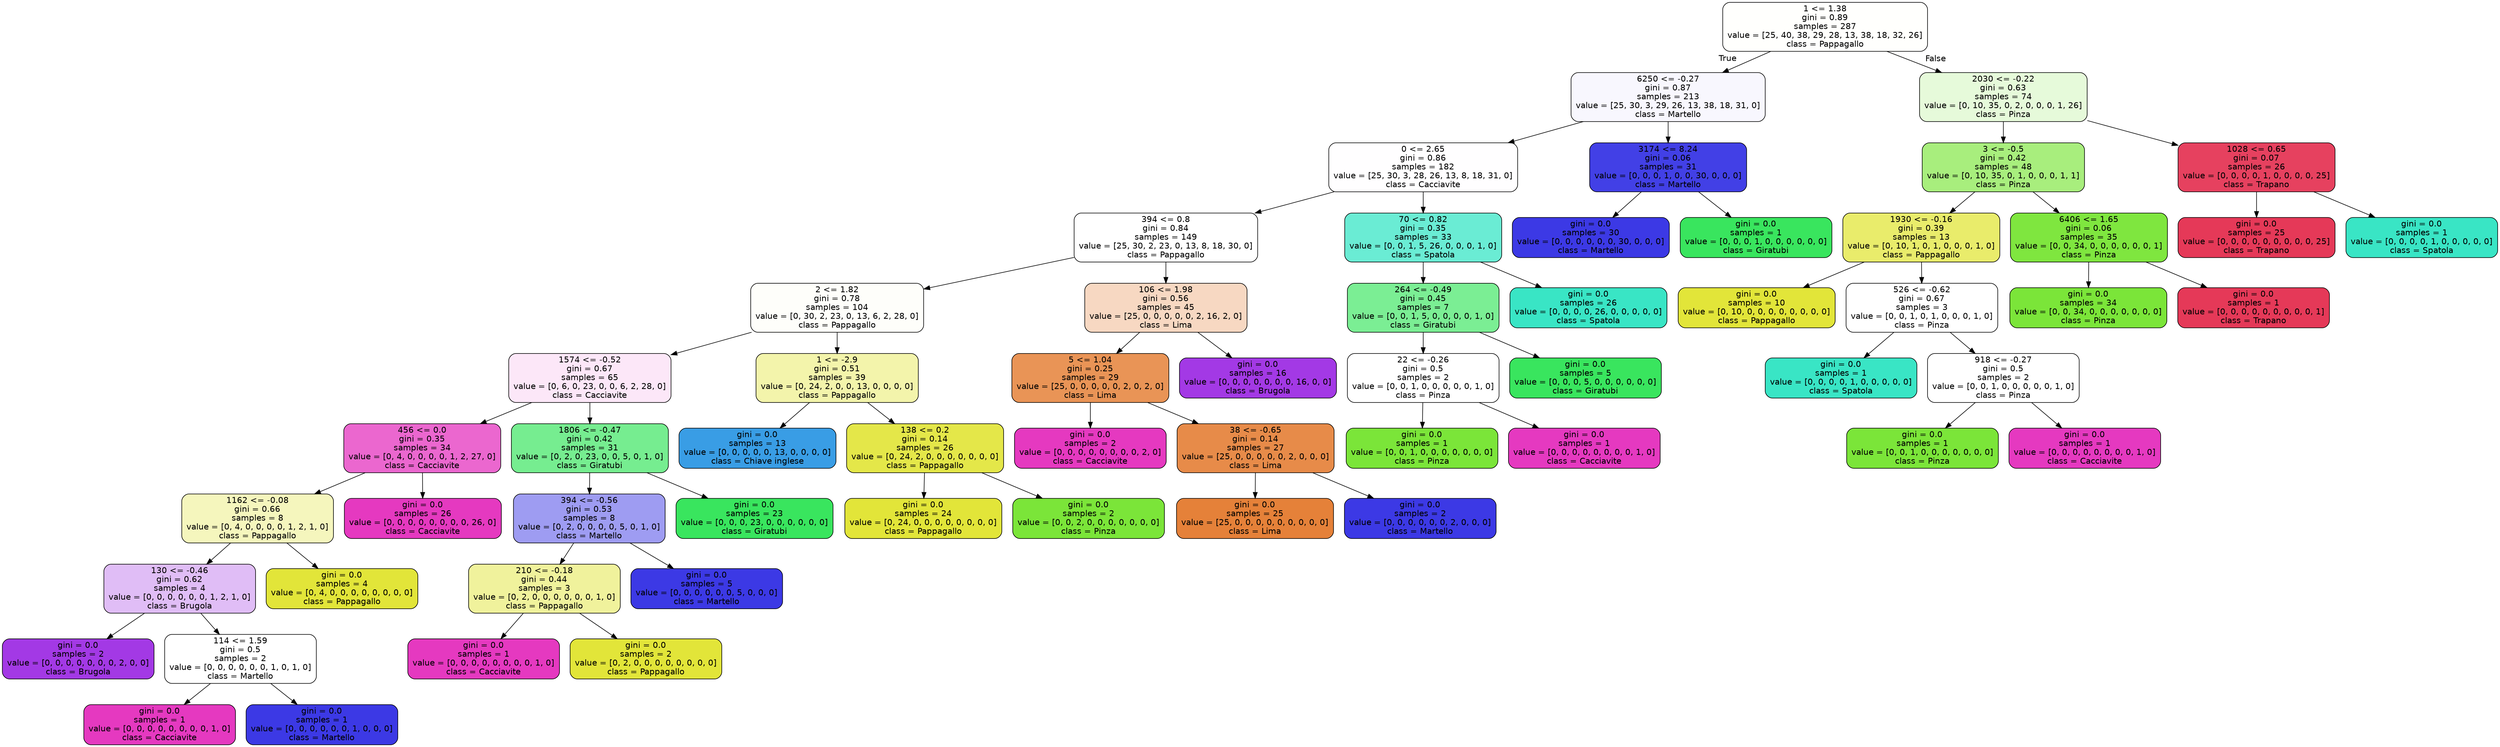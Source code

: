 digraph Tree {
node [shape=box, style="filled, rounded", color="black", fontname="helvetica"] ;
edge [fontname="helvetica"] ;
0 [label="1 <= 1.38\ngini = 0.89\nsamples = 287\nvalue = [25, 40, 38, 29, 28, 13, 38, 18, 32, 26]\nclass = Pappagallo", fillcolor="#fffffd"] ;
1 [label="6250 <= -0.27\ngini = 0.87\nsamples = 213\nvalue = [25, 30, 3, 29, 26, 13, 38, 18, 31, 0]\nclass = Martello", fillcolor="#f8f7fe"] ;
0 -> 1 [labeldistance=2.5, labelangle=45, headlabel="True"] ;
2 [label="0 <= 2.65\ngini = 0.86\nsamples = 182\nvalue = [25, 30, 3, 28, 26, 13, 8, 18, 31, 0]\nclass = Cacciavite", fillcolor="#fffeff"] ;
1 -> 2 ;
3 [label="394 <= 0.8\ngini = 0.84\nsamples = 149\nvalue = [25, 30, 2, 23, 0, 13, 8, 18, 30, 0]\nclass = Pappagallo", fillcolor="#ffffff"] ;
2 -> 3 ;
4 [label="2 <= 1.82\ngini = 0.78\nsamples = 104\nvalue = [0, 30, 2, 23, 0, 13, 6, 2, 28, 0]\nclass = Pappagallo", fillcolor="#fefefa"] ;
3 -> 4 ;
5 [label="1574 <= -0.52\ngini = 0.67\nsamples = 65\nvalue = [0, 6, 0, 23, 0, 0, 6, 2, 28, 0]\nclass = Cacciavite", fillcolor="#fce7f8"] ;
4 -> 5 ;
6 [label="456 <= 0.0\ngini = 0.35\nsamples = 34\nvalue = [0, 4, 0, 0, 0, 0, 1, 2, 27, 0]\nclass = Cacciavite", fillcolor="#eb67cf"] ;
5 -> 6 ;
7 [label="1162 <= -0.08\ngini = 0.66\nsamples = 8\nvalue = [0, 4, 0, 0, 0, 0, 1, 2, 1, 0]\nclass = Pappagallo", fillcolor="#f5f6bd"] ;
6 -> 7 ;
8 [label="130 <= -0.46\ngini = 0.62\nsamples = 4\nvalue = [0, 0, 0, 0, 0, 0, 1, 2, 1, 0]\nclass = Brugola", fillcolor="#e0bdf6"] ;
7 -> 8 ;
9 [label="gini = 0.0\nsamples = 2\nvalue = [0, 0, 0, 0, 0, 0, 0, 2, 0, 0]\nclass = Brugola", fillcolor="#a339e5"] ;
8 -> 9 ;
10 [label="114 <= 1.59\ngini = 0.5\nsamples = 2\nvalue = [0, 0, 0, 0, 0, 0, 1, 0, 1, 0]\nclass = Martello", fillcolor="#ffffff"] ;
8 -> 10 ;
11 [label="gini = 0.0\nsamples = 1\nvalue = [0, 0, 0, 0, 0, 0, 0, 0, 1, 0]\nclass = Cacciavite", fillcolor="#e539c0"] ;
10 -> 11 ;
12 [label="gini = 0.0\nsamples = 1\nvalue = [0, 0, 0, 0, 0, 0, 1, 0, 0, 0]\nclass = Martello", fillcolor="#3c39e5"] ;
10 -> 12 ;
13 [label="gini = 0.0\nsamples = 4\nvalue = [0, 4, 0, 0, 0, 0, 0, 0, 0, 0]\nclass = Pappagallo", fillcolor="#e2e539"] ;
7 -> 13 ;
14 [label="gini = 0.0\nsamples = 26\nvalue = [0, 0, 0, 0, 0, 0, 0, 0, 26, 0]\nclass = Cacciavite", fillcolor="#e539c0"] ;
6 -> 14 ;
15 [label="1806 <= -0.47\ngini = 0.42\nsamples = 31\nvalue = [0, 2, 0, 23, 0, 0, 5, 0, 1, 0]\nclass = Giratubi", fillcolor="#76ed90"] ;
5 -> 15 ;
16 [label="394 <= -0.56\ngini = 0.53\nsamples = 8\nvalue = [0, 2, 0, 0, 0, 0, 5, 0, 1, 0]\nclass = Martello", fillcolor="#9e9cf2"] ;
15 -> 16 ;
17 [label="210 <= -0.18\ngini = 0.44\nsamples = 3\nvalue = [0, 2, 0, 0, 0, 0, 0, 0, 1, 0]\nclass = Pappagallo", fillcolor="#f0f29c"] ;
16 -> 17 ;
18 [label="gini = 0.0\nsamples = 1\nvalue = [0, 0, 0, 0, 0, 0, 0, 0, 1, 0]\nclass = Cacciavite", fillcolor="#e539c0"] ;
17 -> 18 ;
19 [label="gini = 0.0\nsamples = 2\nvalue = [0, 2, 0, 0, 0, 0, 0, 0, 0, 0]\nclass = Pappagallo", fillcolor="#e2e539"] ;
17 -> 19 ;
20 [label="gini = 0.0\nsamples = 5\nvalue = [0, 0, 0, 0, 0, 0, 5, 0, 0, 0]\nclass = Martello", fillcolor="#3c39e5"] ;
16 -> 20 ;
21 [label="gini = 0.0\nsamples = 23\nvalue = [0, 0, 0, 23, 0, 0, 0, 0, 0, 0]\nclass = Giratubi", fillcolor="#39e55e"] ;
15 -> 21 ;
22 [label="1 <= -2.9\ngini = 0.51\nsamples = 39\nvalue = [0, 24, 2, 0, 0, 13, 0, 0, 0, 0]\nclass = Pappagallo", fillcolor="#f3f4ab"] ;
4 -> 22 ;
23 [label="gini = 0.0\nsamples = 13\nvalue = [0, 0, 0, 0, 0, 13, 0, 0, 0, 0]\nclass = Chiave inglese", fillcolor="#399de5"] ;
22 -> 23 ;
24 [label="138 <= 0.2\ngini = 0.14\nsamples = 26\nvalue = [0, 24, 2, 0, 0, 0, 0, 0, 0, 0]\nclass = Pappagallo", fillcolor="#e4e749"] ;
22 -> 24 ;
25 [label="gini = 0.0\nsamples = 24\nvalue = [0, 24, 0, 0, 0, 0, 0, 0, 0, 0]\nclass = Pappagallo", fillcolor="#e2e539"] ;
24 -> 25 ;
26 [label="gini = 0.0\nsamples = 2\nvalue = [0, 0, 2, 0, 0, 0, 0, 0, 0, 0]\nclass = Pinza", fillcolor="#7be539"] ;
24 -> 26 ;
27 [label="106 <= 1.98\ngini = 0.56\nsamples = 45\nvalue = [25, 0, 0, 0, 0, 0, 2, 16, 2, 0]\nclass = Lima", fillcolor="#f7d8c2"] ;
3 -> 27 ;
28 [label="5 <= 1.04\ngini = 0.25\nsamples = 29\nvalue = [25, 0, 0, 0, 0, 0, 2, 0, 2, 0]\nclass = Lima", fillcolor="#e99456"] ;
27 -> 28 ;
29 [label="gini = 0.0\nsamples = 2\nvalue = [0, 0, 0, 0, 0, 0, 0, 0, 2, 0]\nclass = Cacciavite", fillcolor="#e539c0"] ;
28 -> 29 ;
30 [label="38 <= -0.65\ngini = 0.14\nsamples = 27\nvalue = [25, 0, 0, 0, 0, 0, 2, 0, 0, 0]\nclass = Lima", fillcolor="#e78b49"] ;
28 -> 30 ;
31 [label="gini = 0.0\nsamples = 25\nvalue = [25, 0, 0, 0, 0, 0, 0, 0, 0, 0]\nclass = Lima", fillcolor="#e58139"] ;
30 -> 31 ;
32 [label="gini = 0.0\nsamples = 2\nvalue = [0, 0, 0, 0, 0, 0, 2, 0, 0, 0]\nclass = Martello", fillcolor="#3c39e5"] ;
30 -> 32 ;
33 [label="gini = 0.0\nsamples = 16\nvalue = [0, 0, 0, 0, 0, 0, 0, 16, 0, 0]\nclass = Brugola", fillcolor="#a339e5"] ;
27 -> 33 ;
34 [label="70 <= 0.82\ngini = 0.35\nsamples = 33\nvalue = [0, 0, 1, 5, 26, 0, 0, 0, 1, 0]\nclass = Spatola", fillcolor="#6aecd4"] ;
2 -> 34 ;
35 [label="264 <= -0.49\ngini = 0.45\nsamples = 7\nvalue = [0, 0, 1, 5, 0, 0, 0, 0, 1, 0]\nclass = Giratubi", fillcolor="#7bee94"] ;
34 -> 35 ;
36 [label="22 <= -0.26\ngini = 0.5\nsamples = 2\nvalue = [0, 0, 1, 0, 0, 0, 0, 0, 1, 0]\nclass = Pinza", fillcolor="#ffffff"] ;
35 -> 36 ;
37 [label="gini = 0.0\nsamples = 1\nvalue = [0, 0, 1, 0, 0, 0, 0, 0, 0, 0]\nclass = Pinza", fillcolor="#7be539"] ;
36 -> 37 ;
38 [label="gini = 0.0\nsamples = 1\nvalue = [0, 0, 0, 0, 0, 0, 0, 0, 1, 0]\nclass = Cacciavite", fillcolor="#e539c0"] ;
36 -> 38 ;
39 [label="gini = 0.0\nsamples = 5\nvalue = [0, 0, 0, 5, 0, 0, 0, 0, 0, 0]\nclass = Giratubi", fillcolor="#39e55e"] ;
35 -> 39 ;
40 [label="gini = 0.0\nsamples = 26\nvalue = [0, 0, 0, 0, 26, 0, 0, 0, 0, 0]\nclass = Spatola", fillcolor="#39e5c5"] ;
34 -> 40 ;
41 [label="3174 <= 8.24\ngini = 0.06\nsamples = 31\nvalue = [0, 0, 0, 1, 0, 0, 30, 0, 0, 0]\nclass = Martello", fillcolor="#4240e6"] ;
1 -> 41 ;
42 [label="gini = 0.0\nsamples = 30\nvalue = [0, 0, 0, 0, 0, 0, 30, 0, 0, 0]\nclass = Martello", fillcolor="#3c39e5"] ;
41 -> 42 ;
43 [label="gini = 0.0\nsamples = 1\nvalue = [0, 0, 0, 1, 0, 0, 0, 0, 0, 0]\nclass = Giratubi", fillcolor="#39e55e"] ;
41 -> 43 ;
44 [label="2030 <= -0.22\ngini = 0.63\nsamples = 74\nvalue = [0, 10, 35, 0, 2, 0, 0, 0, 1, 26]\nclass = Pinza", fillcolor="#e6fada"] ;
0 -> 44 [labeldistance=2.5, labelangle=-45, headlabel="False"] ;
45 [label="3 <= -0.5\ngini = 0.42\nsamples = 48\nvalue = [0, 10, 35, 0, 1, 0, 0, 0, 1, 1]\nclass = Pinza", fillcolor="#a8ee7d"] ;
44 -> 45 ;
46 [label="1930 <= -0.16\ngini = 0.39\nsamples = 13\nvalue = [0, 10, 1, 0, 1, 0, 0, 0, 1, 0]\nclass = Pappagallo", fillcolor="#e9ec6b"] ;
45 -> 46 ;
47 [label="gini = 0.0\nsamples = 10\nvalue = [0, 10, 0, 0, 0, 0, 0, 0, 0, 0]\nclass = Pappagallo", fillcolor="#e2e539"] ;
46 -> 47 ;
48 [label="526 <= -0.62\ngini = 0.67\nsamples = 3\nvalue = [0, 0, 1, 0, 1, 0, 0, 0, 1, 0]\nclass = Pinza", fillcolor="#ffffff"] ;
46 -> 48 ;
49 [label="gini = 0.0\nsamples = 1\nvalue = [0, 0, 0, 0, 1, 0, 0, 0, 0, 0]\nclass = Spatola", fillcolor="#39e5c5"] ;
48 -> 49 ;
50 [label="918 <= -0.27\ngini = 0.5\nsamples = 2\nvalue = [0, 0, 1, 0, 0, 0, 0, 0, 1, 0]\nclass = Pinza", fillcolor="#ffffff"] ;
48 -> 50 ;
51 [label="gini = 0.0\nsamples = 1\nvalue = [0, 0, 1, 0, 0, 0, 0, 0, 0, 0]\nclass = Pinza", fillcolor="#7be539"] ;
50 -> 51 ;
52 [label="gini = 0.0\nsamples = 1\nvalue = [0, 0, 0, 0, 0, 0, 0, 0, 1, 0]\nclass = Cacciavite", fillcolor="#e539c0"] ;
50 -> 52 ;
53 [label="6406 <= 1.65\ngini = 0.06\nsamples = 35\nvalue = [0, 0, 34, 0, 0, 0, 0, 0, 0, 1]\nclass = Pinza", fillcolor="#7fe63f"] ;
45 -> 53 ;
54 [label="gini = 0.0\nsamples = 34\nvalue = [0, 0, 34, 0, 0, 0, 0, 0, 0, 0]\nclass = Pinza", fillcolor="#7be539"] ;
53 -> 54 ;
55 [label="gini = 0.0\nsamples = 1\nvalue = [0, 0, 0, 0, 0, 0, 0, 0, 0, 1]\nclass = Trapano", fillcolor="#e53958"] ;
53 -> 55 ;
56 [label="1028 <= 0.65\ngini = 0.07\nsamples = 26\nvalue = [0, 0, 0, 0, 1, 0, 0, 0, 0, 25]\nclass = Trapano", fillcolor="#e6415f"] ;
44 -> 56 ;
57 [label="gini = 0.0\nsamples = 25\nvalue = [0, 0, 0, 0, 0, 0, 0, 0, 0, 25]\nclass = Trapano", fillcolor="#e53958"] ;
56 -> 57 ;
58 [label="gini = 0.0\nsamples = 1\nvalue = [0, 0, 0, 0, 1, 0, 0, 0, 0, 0]\nclass = Spatola", fillcolor="#39e5c5"] ;
56 -> 58 ;
}